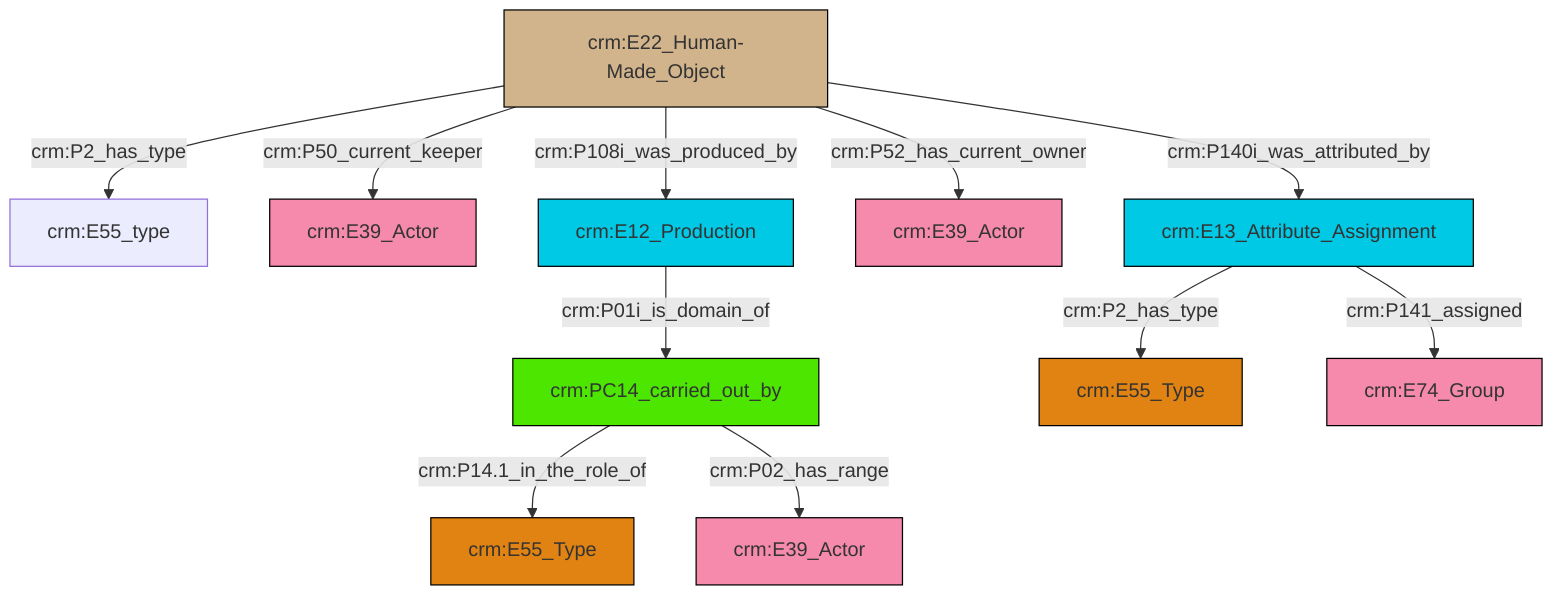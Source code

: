 graph TD
classDef Literal fill:#f2f2f2,stroke:#000000;
classDef CRM_Entity fill:#FFFFFF,stroke:#000000;
classDef Temporal_Entity fill:#00C9E6, stroke:#000000;
classDef Type fill:#E18312, stroke:#000000;
classDef Time-Span fill:#2C9C91, stroke:#000000;
classDef Appellation fill:#FFEB7F, stroke:#000000;
classDef Place fill:#008836, stroke:#000000;
classDef Persistent_Item fill:#B266B2, stroke:#000000;
classDef Conceptual_Object fill:#FFD700, stroke:#000000;
classDef Physical_Thing fill:#D2B48C, stroke:#000000;
classDef Actor fill:#f58aad, stroke:#000000;
classDef PC_Classes fill:#4ce600, stroke:#000000;
classDef Multi fill:#cccccc,stroke:#000000;

0["crm:E22_Human-Made_Object"]:::Physical_Thing -->|crm:P2_has_type| 1["crm:E55_type"]:::Default
0["crm:E22_Human-Made_Object"]:::Physical_Thing -->|crm:P50_current_keeper| 2["crm:E39_Actor"]:::Actor
0["crm:E22_Human-Made_Object"]:::Physical_Thing -->|crm:P108i_was_produced_by| 7["crm:E12_Production"]:::Temporal_Entity
10["crm:PC14_carried_out_by"]:::PC_Classes -->|crm:P14.1_in_the_role_of| 5["crm:E55_Type"]:::Type
10["crm:PC14_carried_out_by"]:::PC_Classes -->|crm:P02_has_range| 11["crm:E39_Actor"]:::Actor
0["crm:E22_Human-Made_Object"]:::Physical_Thing -->|crm:P52_has_current_owner| 8["crm:E39_Actor"]:::Actor
0["crm:E22_Human-Made_Object"]:::Physical_Thing -->|crm:P140i_was_attributed_by| 12["crm:E13_Attribute_Assignment"]:::Temporal_Entity
7["crm:E12_Production"]:::Temporal_Entity -->|crm:P01i_is_domain_of| 10["crm:PC14_carried_out_by"]:::PC_Classes
12["crm:E13_Attribute_Assignment"]:::Temporal_Entity -->|crm:P2_has_type| 3["crm:E55_Type"]:::Type
12["crm:E13_Attribute_Assignment"]:::Temporal_Entity -->|crm:P141_assigned| 20["crm:E74_Group"]:::Actor